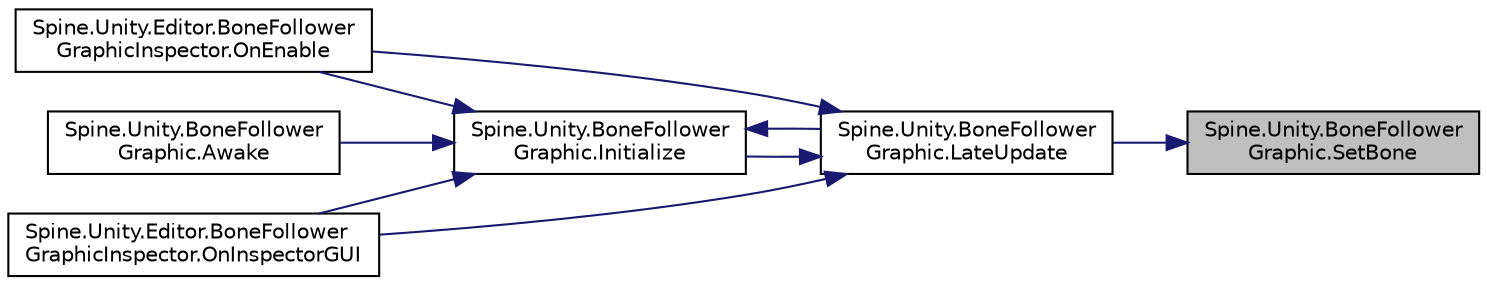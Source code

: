digraph "Spine.Unity.BoneFollowerGraphic.SetBone"
{
 // LATEX_PDF_SIZE
  edge [fontname="Helvetica",fontsize="10",labelfontname="Helvetica",labelfontsize="10"];
  node [fontname="Helvetica",fontsize="10",shape=record];
  rankdir="RL";
  Node1 [label="Spine.Unity.BoneFollower\lGraphic.SetBone",height=0.2,width=0.4,color="black", fillcolor="grey75", style="filled", fontcolor="black",tooltip="Sets the target bone by its bone name. Returns false if no bone was found."];
  Node1 -> Node2 [dir="back",color="midnightblue",fontsize="10",style="solid"];
  Node2 [label="Spine.Unity.BoneFollower\lGraphic.LateUpdate",height=0.2,width=0.4,color="black", fillcolor="white", style="filled",URL="$class_spine_1_1_unity_1_1_bone_follower_graphic.html#a05a7825d7a0c48fc88e14ad193676d05",tooltip=" "];
  Node2 -> Node3 [dir="back",color="midnightblue",fontsize="10",style="solid"];
  Node3 [label="Spine.Unity.BoneFollower\lGraphic.Initialize",height=0.2,width=0.4,color="black", fillcolor="white", style="filled",URL="$class_spine_1_1_unity_1_1_bone_follower_graphic.html#a9d75acd1771de0c24ac1946e8328e890",tooltip=" "];
  Node3 -> Node4 [dir="back",color="midnightblue",fontsize="10",style="solid"];
  Node4 [label="Spine.Unity.BoneFollower\lGraphic.Awake",height=0.2,width=0.4,color="black", fillcolor="white", style="filled",URL="$class_spine_1_1_unity_1_1_bone_follower_graphic.html#ab4a5e96fd0171fa31f3fa7313bf82396",tooltip=" "];
  Node3 -> Node2 [dir="back",color="midnightblue",fontsize="10",style="solid"];
  Node3 -> Node5 [dir="back",color="midnightblue",fontsize="10",style="solid"];
  Node5 [label="Spine.Unity.Editor.BoneFollower\lGraphicInspector.OnEnable",height=0.2,width=0.4,color="black", fillcolor="white", style="filled",URL="$class_spine_1_1_unity_1_1_editor_1_1_bone_follower_graphic_inspector.html#a8329caec965f567030f97b64828eb424",tooltip=" "];
  Node3 -> Node6 [dir="back",color="midnightblue",fontsize="10",style="solid"];
  Node6 [label="Spine.Unity.Editor.BoneFollower\lGraphicInspector.OnInspectorGUI",height=0.2,width=0.4,color="black", fillcolor="white", style="filled",URL="$class_spine_1_1_unity_1_1_editor_1_1_bone_follower_graphic_inspector.html#a8a2d0c0bfb07285f56a5dafb154b2b75",tooltip=" "];
  Node2 -> Node5 [dir="back",color="midnightblue",fontsize="10",style="solid"];
  Node2 -> Node6 [dir="back",color="midnightblue",fontsize="10",style="solid"];
}
